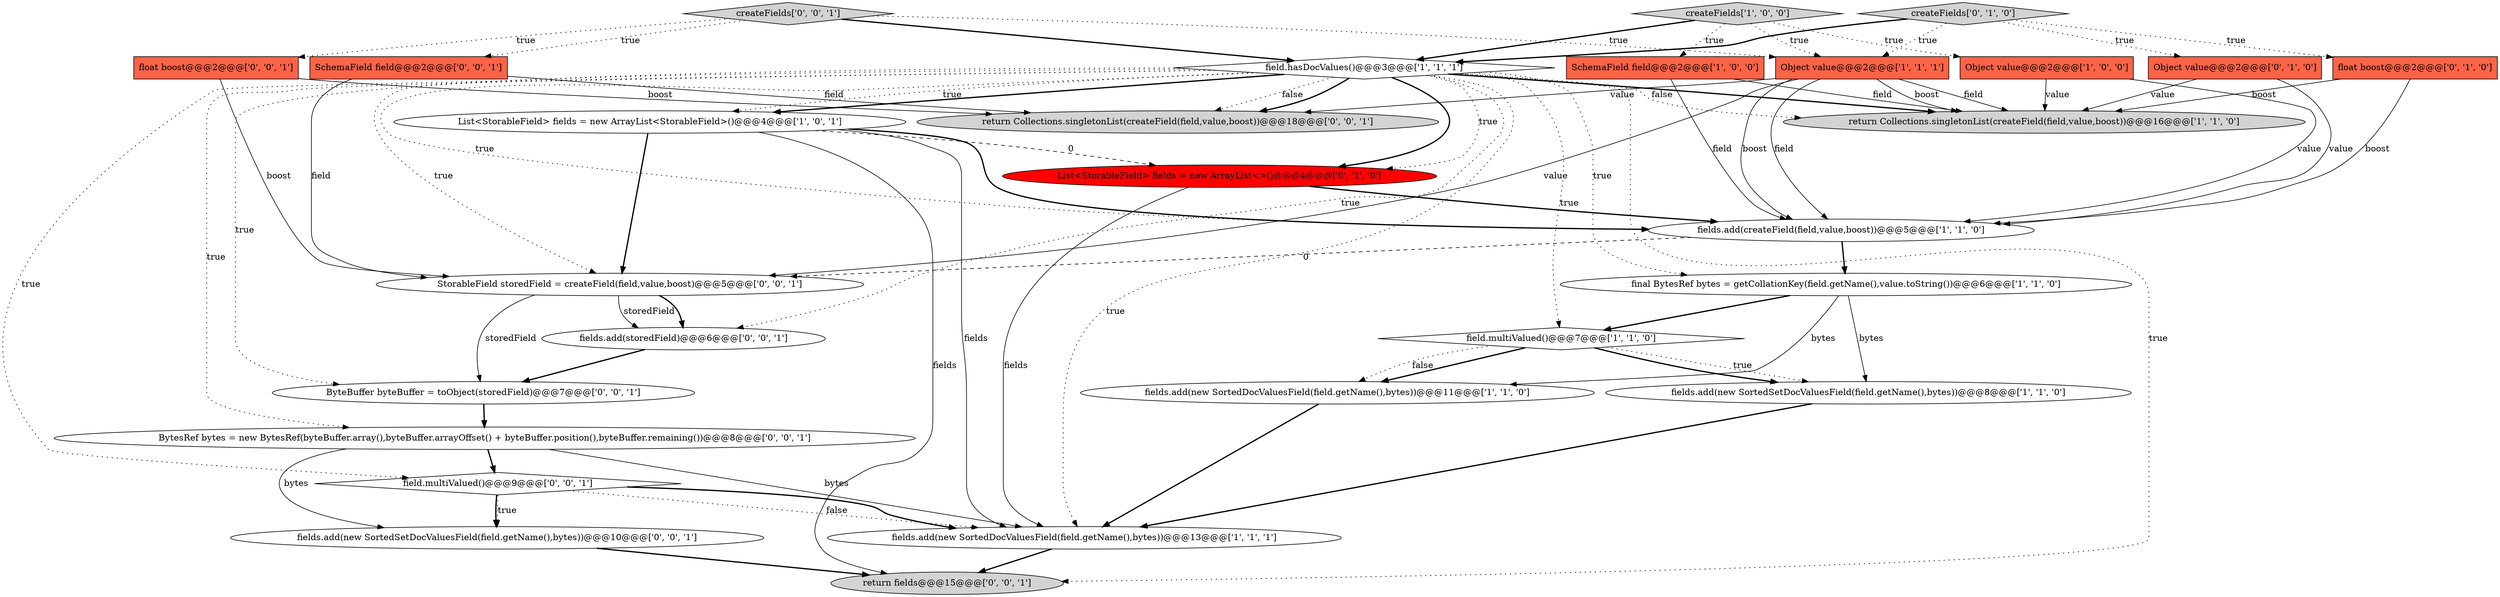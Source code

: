 digraph {
15 [style = filled, label = "List<StorableField> fields = new ArrayList<>()@@@4@@@['0', '1', '0']", fillcolor = red, shape = ellipse image = "AAA1AAABBB2BBB"];
12 [style = filled, label = "fields.add(new SortedDocValuesField(field.getName(),bytes))@@@11@@@['1', '1', '0']", fillcolor = white, shape = ellipse image = "AAA0AAABBB1BBB"];
18 [style = filled, label = "return fields@@@15@@@['0', '0', '1']", fillcolor = lightgray, shape = ellipse image = "AAA0AAABBB3BBB"];
11 [style = filled, label = "fields.add(createField(field,value,boost))@@@5@@@['1', '1', '0']", fillcolor = white, shape = ellipse image = "AAA0AAABBB1BBB"];
9 [style = filled, label = "Object value@@@2@@@['1', '0', '0']", fillcolor = tomato, shape = box image = "AAA0AAABBB1BBB"];
4 [style = filled, label = "fields.add(new SortedSetDocValuesField(field.getName(),bytes))@@@8@@@['1', '1', '0']", fillcolor = white, shape = ellipse image = "AAA0AAABBB1BBB"];
10 [style = filled, label = "Object value@@@2@@@['1', '1', '1']", fillcolor = tomato, shape = box image = "AAA0AAABBB1BBB"];
13 [style = filled, label = "float boost@@@2@@@['0', '1', '0']", fillcolor = tomato, shape = box image = "AAA0AAABBB2BBB"];
22 [style = filled, label = "fields.add(new SortedSetDocValuesField(field.getName(),bytes))@@@10@@@['0', '0', '1']", fillcolor = white, shape = ellipse image = "AAA0AAABBB3BBB"];
5 [style = filled, label = "createFields['1', '0', '0']", fillcolor = lightgray, shape = diamond image = "AAA0AAABBB1BBB"];
8 [style = filled, label = "fields.add(new SortedDocValuesField(field.getName(),bytes))@@@13@@@['1', '1', '1']", fillcolor = white, shape = ellipse image = "AAA0AAABBB1BBB"];
24 [style = filled, label = "ByteBuffer byteBuffer = toObject(storedField)@@@7@@@['0', '0', '1']", fillcolor = white, shape = ellipse image = "AAA0AAABBB3BBB"];
21 [style = filled, label = "SchemaField field@@@2@@@['0', '0', '1']", fillcolor = tomato, shape = box image = "AAA0AAABBB3BBB"];
23 [style = filled, label = "field.multiValued()@@@9@@@['0', '0', '1']", fillcolor = white, shape = diamond image = "AAA0AAABBB3BBB"];
3 [style = filled, label = "List<StorableField> fields = new ArrayList<StorableField>()@@@4@@@['1', '0', '1']", fillcolor = white, shape = ellipse image = "AAA0AAABBB1BBB"];
6 [style = filled, label = "return Collections.singletonList(createField(field,value,boost))@@@16@@@['1', '1', '0']", fillcolor = lightgray, shape = ellipse image = "AAA0AAABBB1BBB"];
20 [style = filled, label = "BytesRef bytes = new BytesRef(byteBuffer.array(),byteBuffer.arrayOffset() + byteBuffer.position(),byteBuffer.remaining())@@@8@@@['0', '0', '1']", fillcolor = white, shape = ellipse image = "AAA0AAABBB3BBB"];
2 [style = filled, label = "field.multiValued()@@@7@@@['1', '1', '0']", fillcolor = white, shape = diamond image = "AAA0AAABBB1BBB"];
19 [style = filled, label = "return Collections.singletonList(createField(field,value,boost))@@@18@@@['0', '0', '1']", fillcolor = lightgray, shape = ellipse image = "AAA0AAABBB3BBB"];
16 [style = filled, label = "createFields['0', '1', '0']", fillcolor = lightgray, shape = diamond image = "AAA0AAABBB2BBB"];
1 [style = filled, label = "SchemaField field@@@2@@@['1', '0', '0']", fillcolor = tomato, shape = box image = "AAA0AAABBB1BBB"];
7 [style = filled, label = "field.hasDocValues()@@@3@@@['1', '1', '1']", fillcolor = white, shape = diamond image = "AAA0AAABBB1BBB"];
14 [style = filled, label = "Object value@@@2@@@['0', '1', '0']", fillcolor = tomato, shape = box image = "AAA0AAABBB2BBB"];
0 [style = filled, label = "final BytesRef bytes = getCollationKey(field.getName(),value.toString())@@@6@@@['1', '1', '0']", fillcolor = white, shape = ellipse image = "AAA0AAABBB1BBB"];
25 [style = filled, label = "fields.add(storedField)@@@6@@@['0', '0', '1']", fillcolor = white, shape = ellipse image = "AAA0AAABBB3BBB"];
26 [style = filled, label = "float boost@@@2@@@['0', '0', '1']", fillcolor = tomato, shape = box image = "AAA0AAABBB3BBB"];
27 [style = filled, label = "StorableField storedField = createField(field,value,boost)@@@5@@@['0', '0', '1']", fillcolor = white, shape = ellipse image = "AAA0AAABBB3BBB"];
17 [style = filled, label = "createFields['0', '0', '1']", fillcolor = lightgray, shape = diamond image = "AAA0AAABBB3BBB"];
7->2 [style = dotted, label="true"];
17->26 [style = dotted, label="true"];
0->4 [style = solid, label="bytes"];
15->8 [style = solid, label="fields"];
3->18 [style = solid, label="fields"];
27->24 [style = solid, label="storedField"];
20->8 [style = solid, label="bytes"];
3->8 [style = solid, label="fields"];
16->13 [style = dotted, label="true"];
23->22 [style = dotted, label="true"];
13->11 [style = solid, label="boost"];
8->18 [style = bold, label=""];
5->10 [style = dotted, label="true"];
10->6 [style = solid, label="field"];
10->11 [style = solid, label="boost"];
5->1 [style = dotted, label="true"];
0->2 [style = bold, label=""];
16->7 [style = bold, label=""];
26->27 [style = solid, label="boost"];
3->11 [style = bold, label=""];
13->6 [style = solid, label="boost"];
14->6 [style = solid, label="value"];
9->11 [style = solid, label="value"];
21->27 [style = solid, label="field"];
23->8 [style = bold, label=""];
10->11 [style = solid, label="field"];
27->25 [style = solid, label="storedField"];
7->0 [style = dotted, label="true"];
2->4 [style = bold, label=""];
7->15 [style = dotted, label="true"];
16->10 [style = dotted, label="true"];
7->24 [style = dotted, label="true"];
7->3 [style = bold, label=""];
2->12 [style = bold, label=""];
7->6 [style = dotted, label="false"];
23->8 [style = dotted, label="false"];
14->11 [style = solid, label="value"];
7->20 [style = dotted, label="true"];
3->27 [style = bold, label=""];
24->20 [style = bold, label=""];
17->7 [style = bold, label=""];
17->10 [style = dotted, label="true"];
10->27 [style = solid, label="value"];
25->24 [style = bold, label=""];
11->0 [style = bold, label=""];
10->6 [style = solid, label="boost"];
2->12 [style = dotted, label="false"];
7->23 [style = dotted, label="true"];
23->22 [style = bold, label=""];
7->11 [style = dotted, label="true"];
20->22 [style = solid, label="bytes"];
15->11 [style = bold, label=""];
20->23 [style = bold, label=""];
0->12 [style = solid, label="bytes"];
1->11 [style = solid, label="field"];
7->3 [style = dotted, label="true"];
12->8 [style = bold, label=""];
2->4 [style = dotted, label="true"];
16->14 [style = dotted, label="true"];
7->6 [style = bold, label=""];
7->27 [style = dotted, label="true"];
7->25 [style = dotted, label="true"];
7->18 [style = dotted, label="true"];
3->15 [style = dashed, label="0"];
5->9 [style = dotted, label="true"];
4->8 [style = bold, label=""];
5->7 [style = bold, label=""];
7->15 [style = bold, label=""];
7->19 [style = dotted, label="false"];
26->19 [style = solid, label="boost"];
11->27 [style = dashed, label="0"];
9->6 [style = solid, label="value"];
10->19 [style = solid, label="value"];
7->8 [style = dotted, label="true"];
17->21 [style = dotted, label="true"];
7->19 [style = bold, label=""];
27->25 [style = bold, label=""];
1->6 [style = solid, label="field"];
21->19 [style = solid, label="field"];
22->18 [style = bold, label=""];
}
